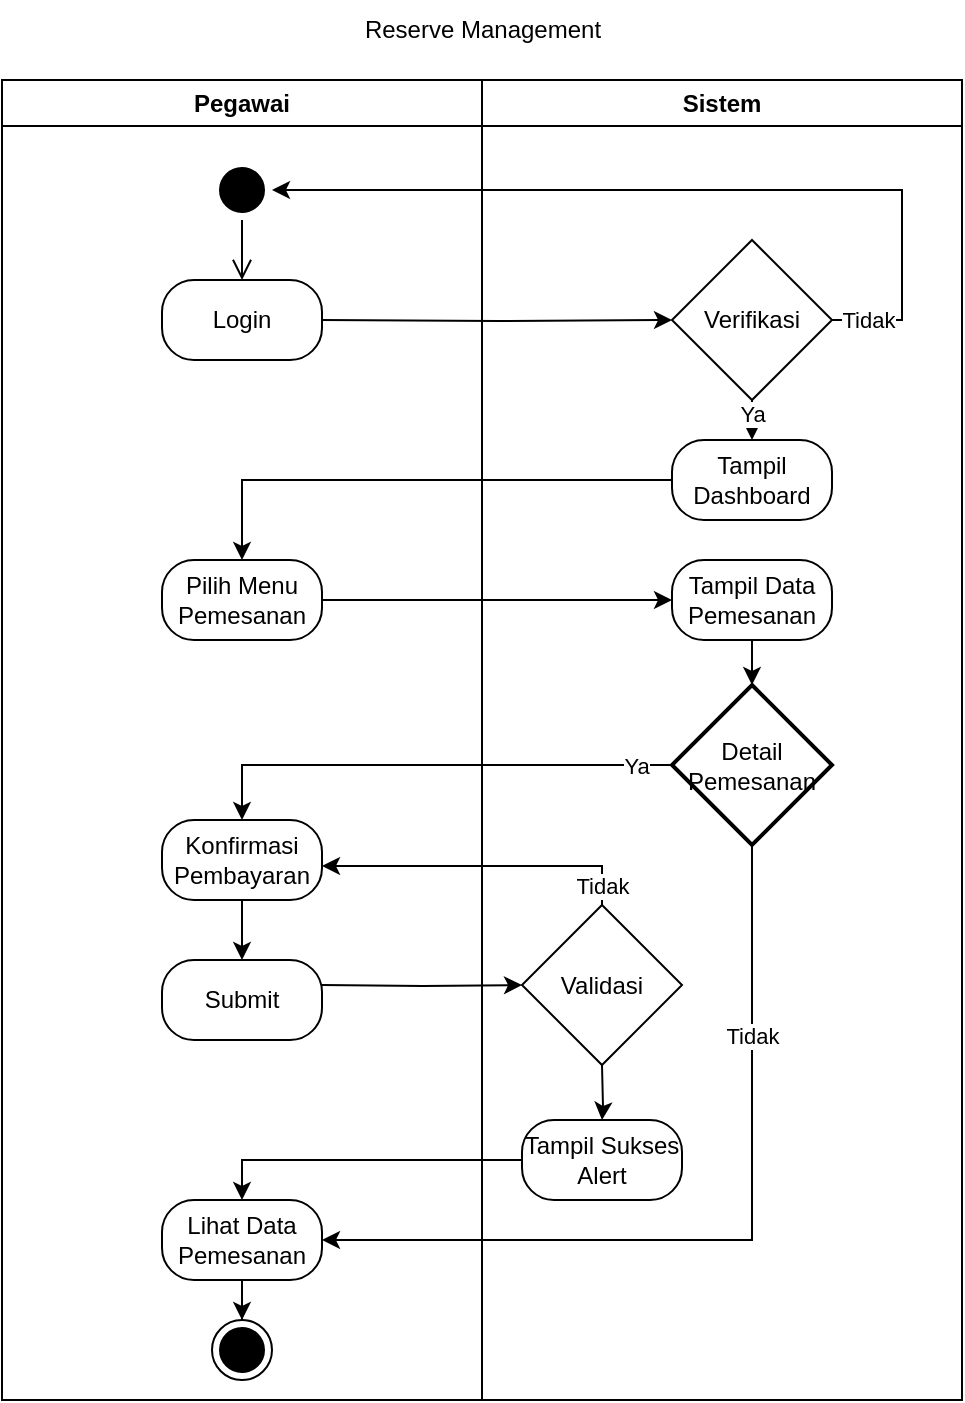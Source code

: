 <mxfile version="21.3.5" type="github">
  <diagram name="Page-1" id="W36LRVmOK_E-U8wfmszz">
    <mxGraphModel dx="-1170" dy="611" grid="1" gridSize="10" guides="1" tooltips="1" connect="1" arrows="1" fold="1" page="1" pageScale="1" pageWidth="827" pageHeight="1169" math="0" shadow="0">
      <root>
        <mxCell id="0" />
        <mxCell id="1" parent="0" />
        <mxCell id="EbAvPrY-3yhoAmRdnEsD-1" value="Pegawai" style="swimlane;whiteSpace=wrap" parent="1" vertex="1">
          <mxGeometry x="3030" y="120" width="240" height="660" as="geometry" />
        </mxCell>
        <mxCell id="EbAvPrY-3yhoAmRdnEsD-2" value="" style="ellipse;shape=startState;fillColor=#000000;strokeColor=#000000;" parent="EbAvPrY-3yhoAmRdnEsD-1" vertex="1">
          <mxGeometry x="105" y="40" width="30" height="30" as="geometry" />
        </mxCell>
        <mxCell id="EbAvPrY-3yhoAmRdnEsD-3" value="" style="edgeStyle=elbowEdgeStyle;elbow=horizontal;verticalAlign=bottom;endArrow=open;endSize=8;strokeColor=#000000;endFill=1;rounded=0;entryX=0.5;entryY=0;entryDx=0;entryDy=0;entryPerimeter=0;" parent="EbAvPrY-3yhoAmRdnEsD-1" edge="1">
          <mxGeometry x="100" y="40" as="geometry">
            <mxPoint x="115" y="100" as="targetPoint" />
            <mxPoint x="114.714" y="100" as="sourcePoint" />
          </mxGeometry>
        </mxCell>
        <mxCell id="EbAvPrY-3yhoAmRdnEsD-4" value="" style="edgeStyle=elbowEdgeStyle;elbow=horizontal;verticalAlign=bottom;endArrow=open;endSize=8;strokeColor=#000000;endFill=1;rounded=0;entryX=0.5;entryY=0;entryDx=0;entryDy=0;entryPerimeter=0;" parent="EbAvPrY-3yhoAmRdnEsD-1" source="EbAvPrY-3yhoAmRdnEsD-2" edge="1">
          <mxGeometry x="100" y="40" as="geometry">
            <mxPoint x="120" y="100" as="targetPoint" />
            <mxPoint x="155" y="190" as="sourcePoint" />
          </mxGeometry>
        </mxCell>
        <mxCell id="EbAvPrY-3yhoAmRdnEsD-5" value="Login" style="rounded=1;whiteSpace=wrap;html=1;arcSize=40;fontColor=#000000;fillColor=#FFFFFF;strokeColor=#000000;" parent="EbAvPrY-3yhoAmRdnEsD-1" vertex="1">
          <mxGeometry x="80" y="100" width="80" height="40" as="geometry" />
        </mxCell>
        <mxCell id="EbAvPrY-3yhoAmRdnEsD-6" value="Pilih Menu Pemesanan" style="rounded=1;whiteSpace=wrap;html=1;arcSize=40;fontColor=#000000;fillColor=#FFFFFF;strokeColor=#000000;" parent="EbAvPrY-3yhoAmRdnEsD-1" vertex="1">
          <mxGeometry x="80" y="240" width="80" height="40" as="geometry" />
        </mxCell>
        <mxCell id="EbAvPrY-3yhoAmRdnEsD-7" value="" style="edgeStyle=orthogonalEdgeStyle;rounded=0;orthogonalLoop=1;jettySize=auto;html=1;" parent="EbAvPrY-3yhoAmRdnEsD-1" source="EbAvPrY-3yhoAmRdnEsD-8" target="EbAvPrY-3yhoAmRdnEsD-9" edge="1">
          <mxGeometry relative="1" as="geometry" />
        </mxCell>
        <mxCell id="EbAvPrY-3yhoAmRdnEsD-8" value="Konfirmasi Pembayaran" style="rounded=1;whiteSpace=wrap;html=1;arcSize=40;fontColor=#000000;fillColor=#FFFFFF;strokeColor=#000000;" parent="EbAvPrY-3yhoAmRdnEsD-1" vertex="1">
          <mxGeometry x="80" y="370" width="80" height="40" as="geometry" />
        </mxCell>
        <mxCell id="EbAvPrY-3yhoAmRdnEsD-9" value="Submit" style="rounded=1;whiteSpace=wrap;html=1;arcSize=40;fontColor=#000000;fillColor=#FFFFFF;strokeColor=#000000;" parent="EbAvPrY-3yhoAmRdnEsD-1" vertex="1">
          <mxGeometry x="80" y="440" width="80" height="40" as="geometry" />
        </mxCell>
        <mxCell id="EbAvPrY-3yhoAmRdnEsD-18" value="Lihat Data Pemesanan" style="rounded=1;whiteSpace=wrap;html=1;arcSize=40;fontColor=#000000;fillColor=#FFFFFF;strokeColor=#000000;" parent="EbAvPrY-3yhoAmRdnEsD-1" vertex="1">
          <mxGeometry x="80" y="560" width="80" height="40" as="geometry" />
        </mxCell>
        <mxCell id="EbAvPrY-3yhoAmRdnEsD-19" value="" style="ellipse;shape=endState;fillColor=#000000;strokeColor=#000000;" parent="EbAvPrY-3yhoAmRdnEsD-1" vertex="1">
          <mxGeometry x="105" y="620" width="30" height="30" as="geometry" />
        </mxCell>
        <mxCell id="EbAvPrY-3yhoAmRdnEsD-25" value="" style="edgeStyle=orthogonalEdgeStyle;rounded=0;orthogonalLoop=1;jettySize=auto;html=1;" parent="EbAvPrY-3yhoAmRdnEsD-1" source="EbAvPrY-3yhoAmRdnEsD-18" target="EbAvPrY-3yhoAmRdnEsD-19" edge="1">
          <mxGeometry relative="1" as="geometry" />
        </mxCell>
        <mxCell id="EbAvPrY-3yhoAmRdnEsD-10" value="Sistem" style="swimlane;whiteSpace=wrap;startSize=23;" parent="1" vertex="1">
          <mxGeometry x="3270" y="120" width="240" height="660" as="geometry" />
        </mxCell>
        <mxCell id="EbAvPrY-3yhoAmRdnEsD-11" value="Ya" style="edgeStyle=orthogonalEdgeStyle;rounded=0;orthogonalLoop=1;jettySize=auto;html=1;entryX=0.5;entryY=0;entryDx=0;entryDy=0;exitX=0.5;exitY=1;exitDx=0;exitDy=0;" parent="EbAvPrY-3yhoAmRdnEsD-10" source="EbAvPrY-3yhoAmRdnEsD-14" edge="1">
          <mxGeometry x="-0.333" relative="1" as="geometry">
            <mxPoint x="135" y="180" as="targetPoint" />
            <mxPoint as="offset" />
            <mxPoint x="130.0" y="155" as="sourcePoint" />
          </mxGeometry>
        </mxCell>
        <mxCell id="EbAvPrY-3yhoAmRdnEsD-12" value="Detail Pemesanan" style="strokeWidth=2;html=1;shape=mxgraph.flowchart.decision;whiteSpace=wrap;" parent="EbAvPrY-3yhoAmRdnEsD-10" vertex="1">
          <mxGeometry x="95" y="302.5" width="80" height="80" as="geometry" />
        </mxCell>
        <mxCell id="EbAvPrY-3yhoAmRdnEsD-14" value="Verifikasi" style="rhombus;whiteSpace=wrap;html=1;" parent="EbAvPrY-3yhoAmRdnEsD-10" vertex="1">
          <mxGeometry x="95" y="80" width="80" height="80" as="geometry" />
        </mxCell>
        <mxCell id="EbAvPrY-3yhoAmRdnEsD-15" value="Validasi" style="rhombus;whiteSpace=wrap;html=1;" parent="EbAvPrY-3yhoAmRdnEsD-10" vertex="1">
          <mxGeometry x="20" y="412.5" width="80" height="80" as="geometry" />
        </mxCell>
        <mxCell id="EbAvPrY-3yhoAmRdnEsD-16" value="Tampil Dashboard" style="rounded=1;whiteSpace=wrap;html=1;arcSize=40;fontColor=#000000;fillColor=#FFFFFF;strokeColor=#000000;" parent="EbAvPrY-3yhoAmRdnEsD-10" vertex="1">
          <mxGeometry x="95" y="180" width="80" height="40" as="geometry" />
        </mxCell>
        <mxCell id="GQF1XnkyJkPVCgod4gtO-1" value="" style="edgeStyle=orthogonalEdgeStyle;rounded=0;orthogonalLoop=1;jettySize=auto;html=1;" edge="1" parent="EbAvPrY-3yhoAmRdnEsD-10" source="EbAvPrY-3yhoAmRdnEsD-17" target="EbAvPrY-3yhoAmRdnEsD-12">
          <mxGeometry relative="1" as="geometry" />
        </mxCell>
        <mxCell id="EbAvPrY-3yhoAmRdnEsD-17" value="Tampil Data Pemesanan" style="rounded=1;whiteSpace=wrap;html=1;arcSize=40;fontColor=#000000;fillColor=#FFFFFF;strokeColor=#000000;" parent="EbAvPrY-3yhoAmRdnEsD-10" vertex="1">
          <mxGeometry x="95" y="240" width="80" height="40" as="geometry" />
        </mxCell>
        <mxCell id="EbAvPrY-3yhoAmRdnEsD-20" value="" style="edgeStyle=orthogonalEdgeStyle;rounded=0;orthogonalLoop=1;jettySize=auto;html=1;entryX=1;entryY=0.5;entryDx=0;entryDy=0;" parent="EbAvPrY-3yhoAmRdnEsD-10" edge="1" target="EbAvPrY-3yhoAmRdnEsD-18">
          <mxGeometry relative="1" as="geometry">
            <mxPoint x="135" y="382.5" as="sourcePoint" />
            <mxPoint x="-80" y="542.5" as="targetPoint" />
            <Array as="points">
              <mxPoint x="135" y="580" />
            </Array>
          </mxGeometry>
        </mxCell>
        <mxCell id="EbAvPrY-3yhoAmRdnEsD-21" value="Tidak" style="edgeLabel;html=1;align=center;verticalAlign=middle;resizable=0;points=[];" parent="EbAvPrY-3yhoAmRdnEsD-20" vertex="1" connectable="0">
          <mxGeometry x="-0.196" y="2" relative="1" as="geometry">
            <mxPoint x="-2" y="-71" as="offset" />
          </mxGeometry>
        </mxCell>
        <mxCell id="EbAvPrY-3yhoAmRdnEsD-22" value="" style="edgeStyle=orthogonalEdgeStyle;rounded=0;orthogonalLoop=1;jettySize=auto;html=1;" parent="EbAvPrY-3yhoAmRdnEsD-10" target="EbAvPrY-3yhoAmRdnEsD-23" edge="1">
          <mxGeometry relative="1" as="geometry">
            <mxPoint x="60" y="492.5" as="sourcePoint" />
          </mxGeometry>
        </mxCell>
        <mxCell id="EbAvPrY-3yhoAmRdnEsD-23" value="Tampil Sukses Alert" style="rounded=1;whiteSpace=wrap;html=1;arcSize=40;fontColor=#000000;fillColor=#FFFFFF;strokeColor=#000000;" parent="EbAvPrY-3yhoAmRdnEsD-10" vertex="1">
          <mxGeometry x="20" y="520" width="80" height="40" as="geometry" />
        </mxCell>
        <mxCell id="EbAvPrY-3yhoAmRdnEsD-26" style="edgeStyle=orthogonalEdgeStyle;rounded=0;orthogonalLoop=1;jettySize=auto;html=1;entryX=0;entryY=0.5;entryDx=0;entryDy=0;exitX=1;exitY=0.5;exitDx=0;exitDy=0;" parent="1" target="EbAvPrY-3yhoAmRdnEsD-14" edge="1">
          <mxGeometry relative="1" as="geometry">
            <mxPoint x="3190" y="240" as="sourcePoint" />
            <mxPoint x="3350" y="230" as="targetPoint" />
          </mxGeometry>
        </mxCell>
        <mxCell id="EbAvPrY-3yhoAmRdnEsD-27" style="edgeStyle=orthogonalEdgeStyle;rounded=0;orthogonalLoop=1;jettySize=auto;html=1;entryX=0.5;entryY=0;entryDx=0;entryDy=0;exitX=0;exitY=0.5;exitDx=0;exitDy=0;" parent="1" edge="1">
          <mxGeometry relative="1" as="geometry">
            <mxPoint x="3365" y="320" as="sourcePoint" />
            <mxPoint x="3150" y="360" as="targetPoint" />
            <Array as="points">
              <mxPoint x="3350" y="320" />
              <mxPoint x="3150" y="320" />
            </Array>
          </mxGeometry>
        </mxCell>
        <mxCell id="EbAvPrY-3yhoAmRdnEsD-28" value="Reserve Management" style="text;html=1;align=center;verticalAlign=middle;resizable=0;points=[];autosize=1;strokeColor=none;fillColor=none;" parent="1" vertex="1">
          <mxGeometry x="3200" y="80" width="140" height="30" as="geometry" />
        </mxCell>
        <mxCell id="EbAvPrY-3yhoAmRdnEsD-29" style="edgeStyle=orthogonalEdgeStyle;rounded=0;orthogonalLoop=1;jettySize=auto;html=1;entryX=0;entryY=0.5;entryDx=0;entryDy=0;" parent="1" edge="1">
          <mxGeometry relative="1" as="geometry">
            <mxPoint x="3190" y="380.0" as="sourcePoint" />
            <mxPoint x="3365" y="380" as="targetPoint" />
          </mxGeometry>
        </mxCell>
        <mxCell id="EbAvPrY-3yhoAmRdnEsD-30" value="" style="endArrow=classic;html=1;rounded=0;entryX=1;entryY=0.5;entryDx=0;entryDy=0;exitX=1;exitY=0.5;exitDx=0;exitDy=0;" parent="1" source="EbAvPrY-3yhoAmRdnEsD-14" target="EbAvPrY-3yhoAmRdnEsD-2" edge="1">
          <mxGeometry relative="1" as="geometry">
            <mxPoint x="3450" y="240" as="sourcePoint" />
            <mxPoint x="3580" y="322" as="targetPoint" />
            <Array as="points">
              <mxPoint x="3480" y="240" />
              <mxPoint x="3480" y="175" />
            </Array>
          </mxGeometry>
        </mxCell>
        <mxCell id="EbAvPrY-3yhoAmRdnEsD-31" value="Tidak" style="edgeLabel;resizable=0;html=1;align=center;verticalAlign=middle;" parent="EbAvPrY-3yhoAmRdnEsD-30" connectable="0" vertex="1">
          <mxGeometry relative="1" as="geometry">
            <mxPoint x="90" y="65" as="offset" />
          </mxGeometry>
        </mxCell>
        <mxCell id="EbAvPrY-3yhoAmRdnEsD-32" style="edgeStyle=orthogonalEdgeStyle;rounded=0;orthogonalLoop=1;jettySize=auto;html=1;entryX=0.5;entryY=0;entryDx=0;entryDy=0;exitX=0;exitY=0.5;exitDx=0;exitDy=0;exitPerimeter=0;" parent="1" source="EbAvPrY-3yhoAmRdnEsD-12" edge="1" target="EbAvPrY-3yhoAmRdnEsD-8">
          <mxGeometry relative="1" as="geometry">
            <mxPoint x="3190" y="482.5" as="targetPoint" />
            <mxPoint x="3365" y="482.5" as="sourcePoint" />
          </mxGeometry>
        </mxCell>
        <mxCell id="EbAvPrY-3yhoAmRdnEsD-33" value="Ya" style="edgeLabel;html=1;align=center;verticalAlign=middle;resizable=0;points=[];" parent="EbAvPrY-3yhoAmRdnEsD-32" vertex="1" connectable="0">
          <mxGeometry x="-0.909" y="-1" relative="1" as="geometry">
            <mxPoint x="-7" y="1" as="offset" />
          </mxGeometry>
        </mxCell>
        <mxCell id="EbAvPrY-3yhoAmRdnEsD-34" value="" style="edgeStyle=orthogonalEdgeStyle;rounded=0;orthogonalLoop=1;jettySize=auto;html=1;" parent="1" target="EbAvPrY-3yhoAmRdnEsD-15" edge="1">
          <mxGeometry relative="1" as="geometry">
            <mxPoint x="3190" y="572.5" as="sourcePoint" />
          </mxGeometry>
        </mxCell>
        <mxCell id="EbAvPrY-3yhoAmRdnEsD-35" value="Tidak" style="edgeStyle=orthogonalEdgeStyle;rounded=0;orthogonalLoop=1;jettySize=auto;html=1;endArrow=classic;endFill=1;strokeColor=default;endSize=6;startSize=6;jumpSize=6;entryX=1;entryY=0.5;entryDx=0;entryDy=0;" parent="1" source="EbAvPrY-3yhoAmRdnEsD-15" edge="1">
          <mxGeometry x="-0.873" relative="1" as="geometry">
            <mxPoint x="3190" y="512.5" as="targetPoint" />
            <Array as="points">
              <mxPoint x="3330" y="513" />
              <mxPoint x="3190" y="513" />
            </Array>
            <mxPoint as="offset" />
          </mxGeometry>
        </mxCell>
        <mxCell id="EbAvPrY-3yhoAmRdnEsD-24" value="" style="edgeStyle=orthogonalEdgeStyle;rounded=0;orthogonalLoop=1;jettySize=auto;html=1;exitX=0;exitY=0.5;exitDx=0;exitDy=0;entryX=0.5;entryY=0;entryDx=0;entryDy=0;" parent="1" source="EbAvPrY-3yhoAmRdnEsD-23" target="EbAvPrY-3yhoAmRdnEsD-18" edge="1">
          <mxGeometry relative="1" as="geometry">
            <mxPoint x="3290" y="670" as="sourcePoint" />
            <mxPoint x="3190" y="670" as="targetPoint" />
          </mxGeometry>
        </mxCell>
      </root>
    </mxGraphModel>
  </diagram>
</mxfile>
